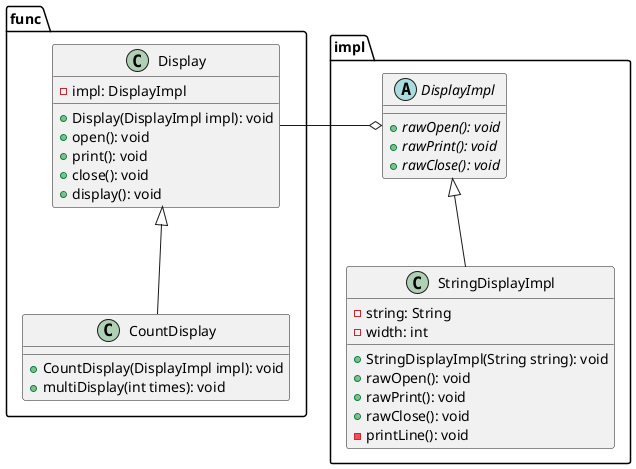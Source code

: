 @startuml Bridge
Package func {
  class Display {
    - impl: DisplayImpl
    + Display(DisplayImpl impl): void
    + open(): void
    + print(): void
    + close(): void
    + display(): void
  }

  class CountDisplay extends Display {
    + CountDisplay(DisplayImpl impl): void
    + multiDisplay(int times): void
  }
}

Package impl {
  abstract DisplayImpl{
    + {abstract} rawOpen(): void
    + {abstract} rawPrint(): void
    + {abstract} rawClose(): void
  }

  class StringDisplayImpl extends DisplayImpl{
    - string: String
    - width: int
    + StringDisplayImpl(String string): void
    +  rawOpen(): void
    +  rawPrint(): void
    +  rawClose(): void
    - printLine(): void
  }

Display -right-o DisplayImpl
}

@enduml